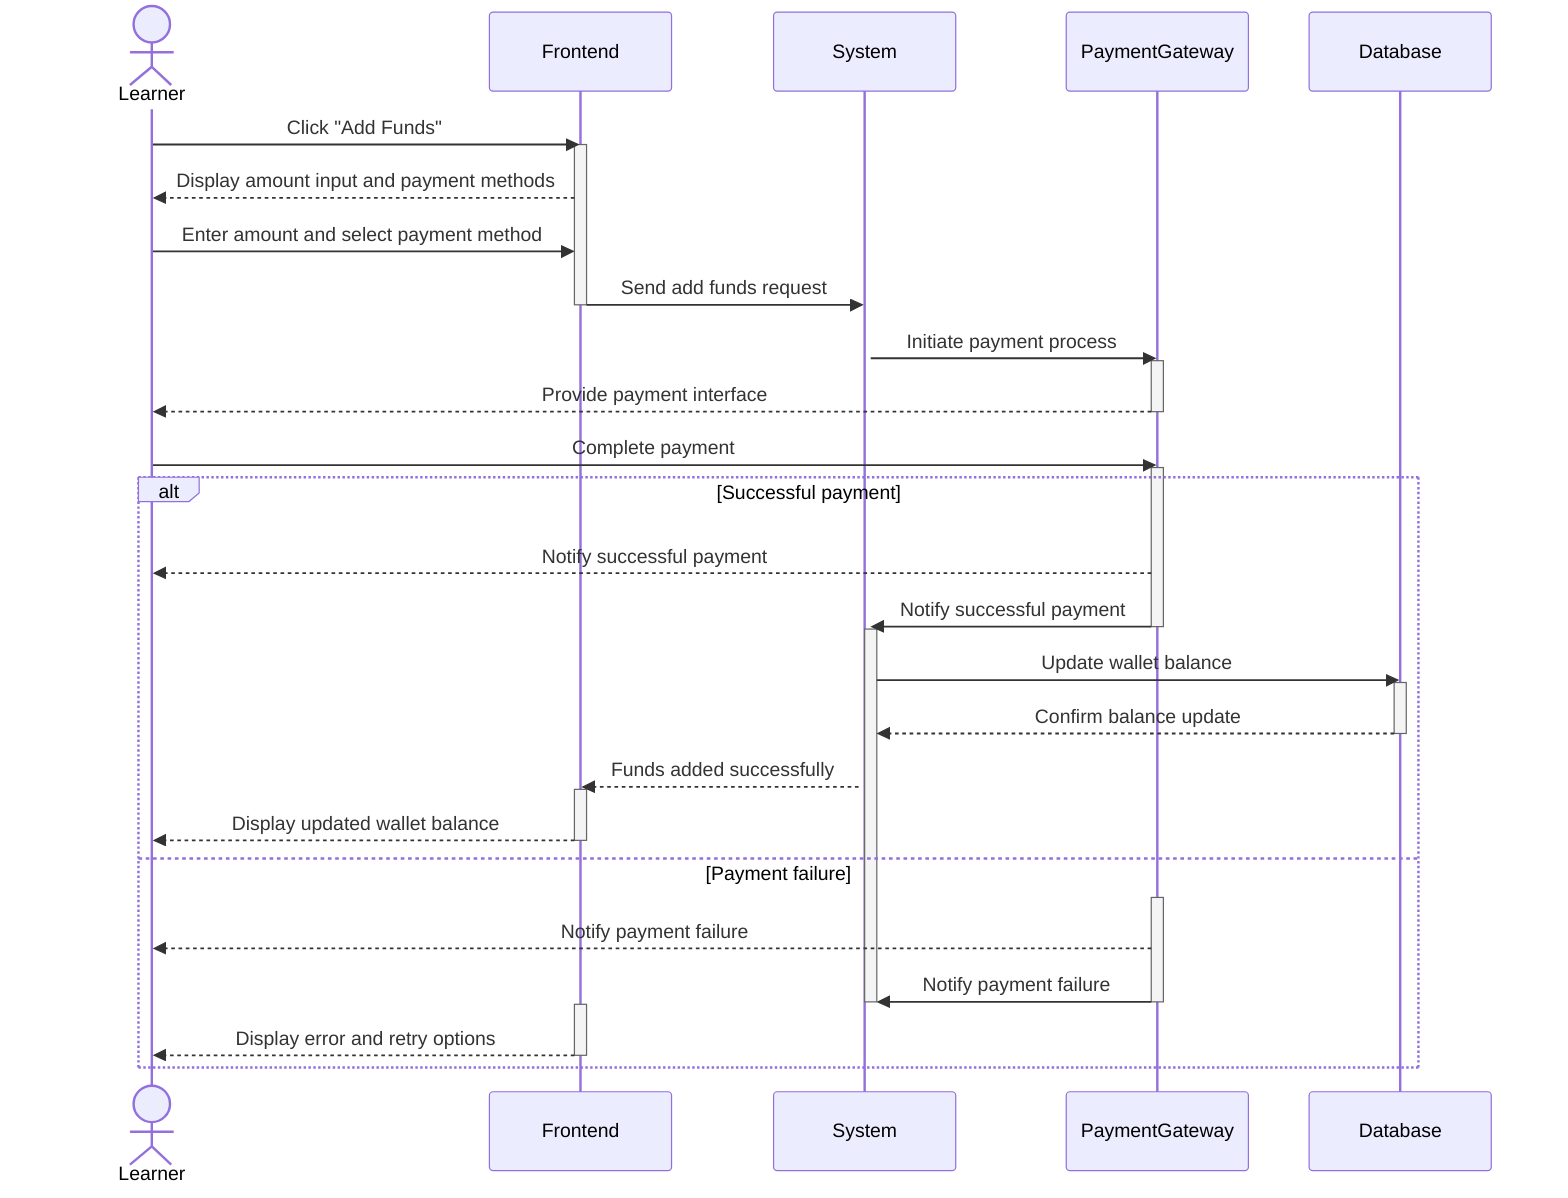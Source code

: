 sequenceDiagram
    actor Learner
    participant Frontend
    participant System
    participant PaymentGateway
    participant Database

    Learner->>Frontend: Click "Add Funds"
    activate Frontend
    Frontend-->>Learner: Display amount input and payment methods
    Learner->>Frontend: Enter amount and select payment method
    Frontend->>System: Send add funds request
    deactivate Frontend
    
    activate System
    System->>PaymentGateway: Initiate payment process
    activate PaymentGateway
    PaymentGateway-->>Learner: Provide payment interface
    deactivate PaymentGateway

    Learner->>PaymentGateway: Complete payment
    activate PaymentGateway
    alt Successful payment
        PaymentGateway-->>Learner: Notify successful payment
        PaymentGateway->>System: Notify successful payment
        deactivate PaymentGateway
        
        activate System
        System->>Database: Update wallet balance
        activate Database
        Database-->>System: Confirm balance update
        deactivate Database
        
        System-->>Frontend: Funds added successfully
        activate Frontend
        Frontend-->>Learner: Display updated wallet balance
        deactivate Frontend
    else Payment failure
        activate PaymentGateway
        PaymentGateway-->>Learner: Notify payment failure
        PaymentGateway->>System: Notify payment failure
        deactivate PaymentGateway
        
        deactivate System
        activate Frontend
        Frontend-->>Learner: Display error and retry options
        deactivate Frontend
    end